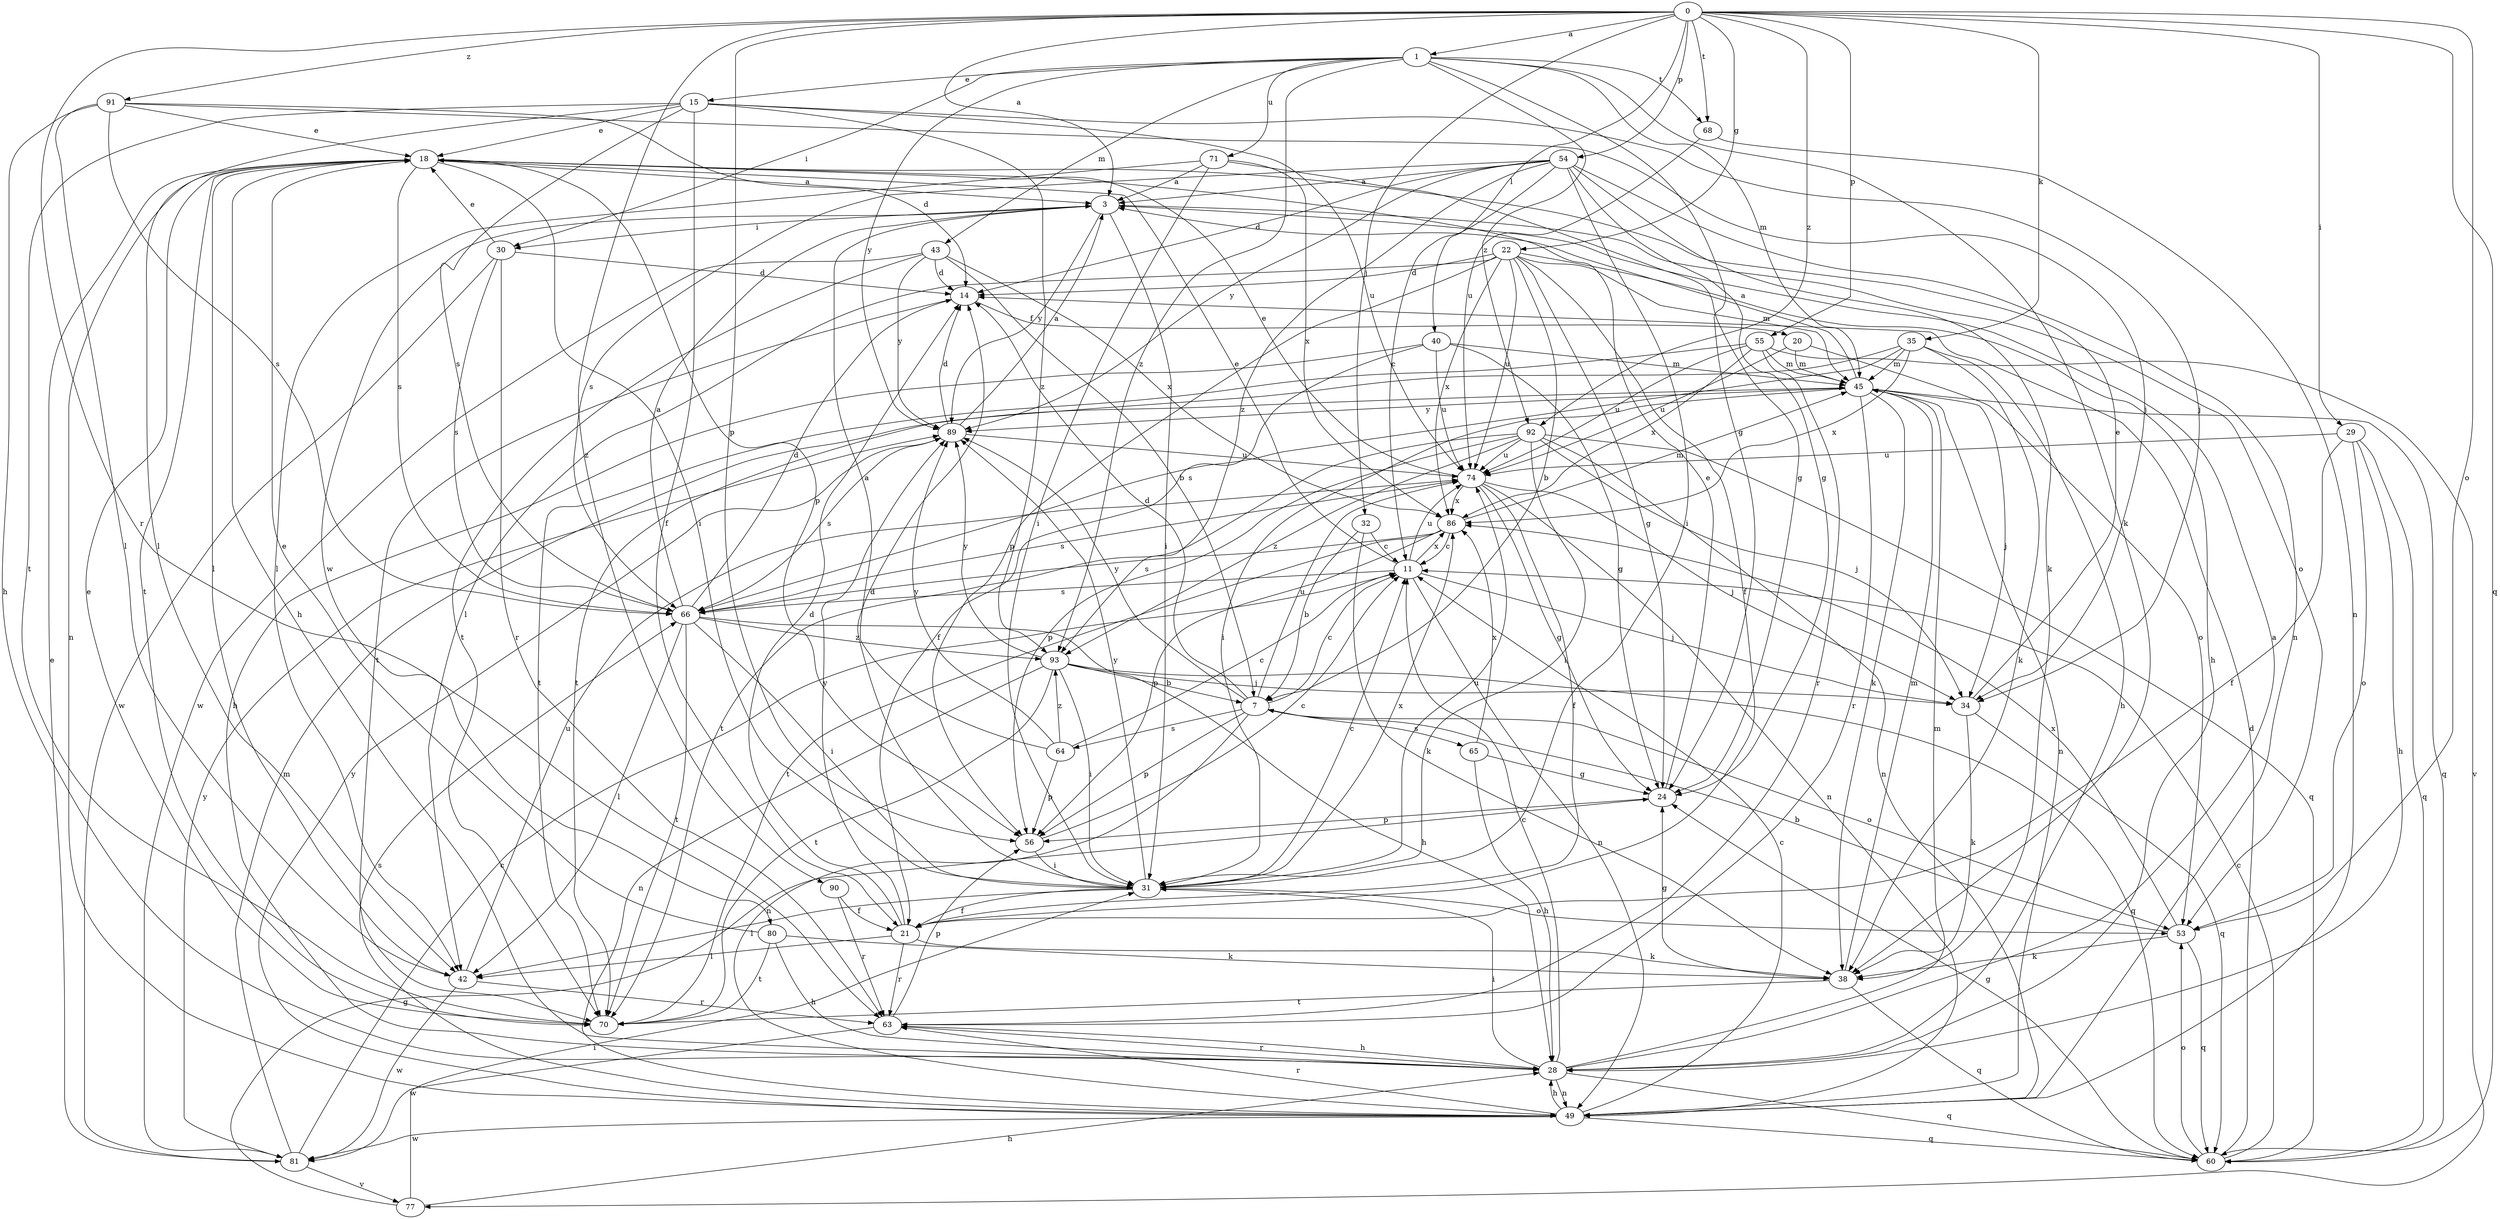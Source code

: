 strict digraph  {
0;
1;
3;
7;
11;
14;
15;
18;
20;
21;
22;
24;
28;
29;
30;
31;
32;
34;
35;
38;
40;
42;
43;
45;
49;
53;
54;
55;
56;
60;
63;
64;
65;
66;
68;
70;
71;
74;
77;
80;
81;
86;
89;
90;
91;
92;
93;
0 -> 1  [label=a];
0 -> 3  [label=a];
0 -> 22  [label=g];
0 -> 29  [label=i];
0 -> 32  [label=j];
0 -> 35  [label=k];
0 -> 40  [label=l];
0 -> 53  [label=o];
0 -> 54  [label=p];
0 -> 55  [label=p];
0 -> 56  [label=p];
0 -> 60  [label=q];
0 -> 63  [label=r];
0 -> 68  [label=t];
0 -> 90  [label=z];
0 -> 91  [label=z];
0 -> 92  [label=z];
1 -> 15  [label=e];
1 -> 24  [label=g];
1 -> 30  [label=i];
1 -> 38  [label=k];
1 -> 43  [label=m];
1 -> 45  [label=m];
1 -> 68  [label=t];
1 -> 71  [label=u];
1 -> 89  [label=y];
1 -> 92  [label=z];
1 -> 93  [label=z];
3 -> 30  [label=i];
3 -> 31  [label=i];
3 -> 53  [label=o];
3 -> 80  [label=w];
3 -> 89  [label=y];
7 -> 11  [label=c];
7 -> 14  [label=d];
7 -> 49  [label=n];
7 -> 53  [label=o];
7 -> 56  [label=p];
7 -> 64  [label=s];
7 -> 65  [label=s];
7 -> 74  [label=u];
7 -> 89  [label=y];
11 -> 18  [label=e];
11 -> 34  [label=j];
11 -> 49  [label=n];
11 -> 66  [label=s];
11 -> 74  [label=u];
11 -> 86  [label=x];
14 -> 20  [label=f];
14 -> 70  [label=t];
15 -> 18  [label=e];
15 -> 21  [label=f];
15 -> 34  [label=j];
15 -> 42  [label=l];
15 -> 66  [label=s];
15 -> 70  [label=t];
15 -> 74  [label=u];
15 -> 93  [label=z];
18 -> 3  [label=a];
18 -> 28  [label=h];
18 -> 31  [label=i];
18 -> 42  [label=l];
18 -> 49  [label=n];
18 -> 56  [label=p];
18 -> 66  [label=s];
18 -> 70  [label=t];
20 -> 45  [label=m];
20 -> 53  [label=o];
20 -> 74  [label=u];
21 -> 14  [label=d];
21 -> 38  [label=k];
21 -> 42  [label=l];
21 -> 63  [label=r];
21 -> 89  [label=y];
22 -> 7  [label=b];
22 -> 14  [label=d];
22 -> 21  [label=f];
22 -> 24  [label=g];
22 -> 28  [label=h];
22 -> 42  [label=l];
22 -> 45  [label=m];
22 -> 56  [label=p];
22 -> 74  [label=u];
22 -> 86  [label=x];
24 -> 18  [label=e];
24 -> 56  [label=p];
28 -> 3  [label=a];
28 -> 11  [label=c];
28 -> 31  [label=i];
28 -> 45  [label=m];
28 -> 49  [label=n];
28 -> 60  [label=q];
28 -> 63  [label=r];
29 -> 21  [label=f];
29 -> 28  [label=h];
29 -> 53  [label=o];
29 -> 60  [label=q];
29 -> 74  [label=u];
30 -> 14  [label=d];
30 -> 18  [label=e];
30 -> 63  [label=r];
30 -> 66  [label=s];
30 -> 81  [label=w];
31 -> 11  [label=c];
31 -> 14  [label=d];
31 -> 21  [label=f];
31 -> 42  [label=l];
31 -> 53  [label=o];
31 -> 74  [label=u];
31 -> 86  [label=x];
31 -> 89  [label=y];
32 -> 7  [label=b];
32 -> 11  [label=c];
32 -> 38  [label=k];
34 -> 18  [label=e];
34 -> 38  [label=k];
34 -> 60  [label=q];
35 -> 28  [label=h];
35 -> 38  [label=k];
35 -> 45  [label=m];
35 -> 66  [label=s];
35 -> 70  [label=t];
35 -> 86  [label=x];
38 -> 24  [label=g];
38 -> 45  [label=m];
38 -> 60  [label=q];
38 -> 70  [label=t];
40 -> 21  [label=f];
40 -> 24  [label=g];
40 -> 28  [label=h];
40 -> 45  [label=m];
40 -> 74  [label=u];
42 -> 63  [label=r];
42 -> 74  [label=u];
42 -> 81  [label=w];
43 -> 7  [label=b];
43 -> 14  [label=d];
43 -> 70  [label=t];
43 -> 81  [label=w];
43 -> 86  [label=x];
43 -> 89  [label=y];
45 -> 3  [label=a];
45 -> 31  [label=i];
45 -> 34  [label=j];
45 -> 38  [label=k];
45 -> 49  [label=n];
45 -> 60  [label=q];
45 -> 63  [label=r];
45 -> 89  [label=y];
49 -> 11  [label=c];
49 -> 28  [label=h];
49 -> 60  [label=q];
49 -> 63  [label=r];
49 -> 66  [label=s];
49 -> 81  [label=w];
49 -> 89  [label=y];
53 -> 7  [label=b];
53 -> 38  [label=k];
53 -> 60  [label=q];
53 -> 86  [label=x];
54 -> 3  [label=a];
54 -> 11  [label=c];
54 -> 14  [label=d];
54 -> 24  [label=g];
54 -> 31  [label=i];
54 -> 38  [label=k];
54 -> 49  [label=n];
54 -> 66  [label=s];
54 -> 89  [label=y];
54 -> 93  [label=z];
55 -> 45  [label=m];
55 -> 63  [label=r];
55 -> 70  [label=t];
55 -> 74  [label=u];
55 -> 77  [label=v];
55 -> 86  [label=x];
56 -> 11  [label=c];
56 -> 31  [label=i];
60 -> 11  [label=c];
60 -> 14  [label=d];
60 -> 24  [label=g];
60 -> 53  [label=o];
63 -> 28  [label=h];
63 -> 56  [label=p];
63 -> 81  [label=w];
64 -> 3  [label=a];
64 -> 11  [label=c];
64 -> 56  [label=p];
64 -> 89  [label=y];
64 -> 93  [label=z];
65 -> 24  [label=g];
65 -> 28  [label=h];
65 -> 86  [label=x];
66 -> 3  [label=a];
66 -> 14  [label=d];
66 -> 28  [label=h];
66 -> 31  [label=i];
66 -> 42  [label=l];
66 -> 70  [label=t];
66 -> 93  [label=z];
68 -> 49  [label=n];
68 -> 74  [label=u];
70 -> 18  [label=e];
71 -> 3  [label=a];
71 -> 24  [label=g];
71 -> 31  [label=i];
71 -> 42  [label=l];
71 -> 86  [label=x];
74 -> 18  [label=e];
74 -> 21  [label=f];
74 -> 24  [label=g];
74 -> 34  [label=j];
74 -> 49  [label=n];
74 -> 66  [label=s];
74 -> 86  [label=x];
77 -> 24  [label=g];
77 -> 28  [label=h];
77 -> 31  [label=i];
80 -> 18  [label=e];
80 -> 28  [label=h];
80 -> 38  [label=k];
80 -> 70  [label=t];
81 -> 11  [label=c];
81 -> 18  [label=e];
81 -> 45  [label=m];
81 -> 77  [label=v];
81 -> 89  [label=y];
86 -> 11  [label=c];
86 -> 45  [label=m];
86 -> 56  [label=p];
86 -> 66  [label=s];
86 -> 70  [label=t];
89 -> 3  [label=a];
89 -> 14  [label=d];
89 -> 66  [label=s];
89 -> 74  [label=u];
90 -> 21  [label=f];
90 -> 63  [label=r];
91 -> 14  [label=d];
91 -> 18  [label=e];
91 -> 28  [label=h];
91 -> 34  [label=j];
91 -> 42  [label=l];
91 -> 66  [label=s];
92 -> 31  [label=i];
92 -> 34  [label=j];
92 -> 49  [label=n];
92 -> 56  [label=p];
92 -> 60  [label=q];
92 -> 70  [label=t];
92 -> 74  [label=u];
92 -> 93  [label=z];
93 -> 7  [label=b];
93 -> 31  [label=i];
93 -> 34  [label=j];
93 -> 49  [label=n];
93 -> 60  [label=q];
93 -> 70  [label=t];
93 -> 89  [label=y];
}
